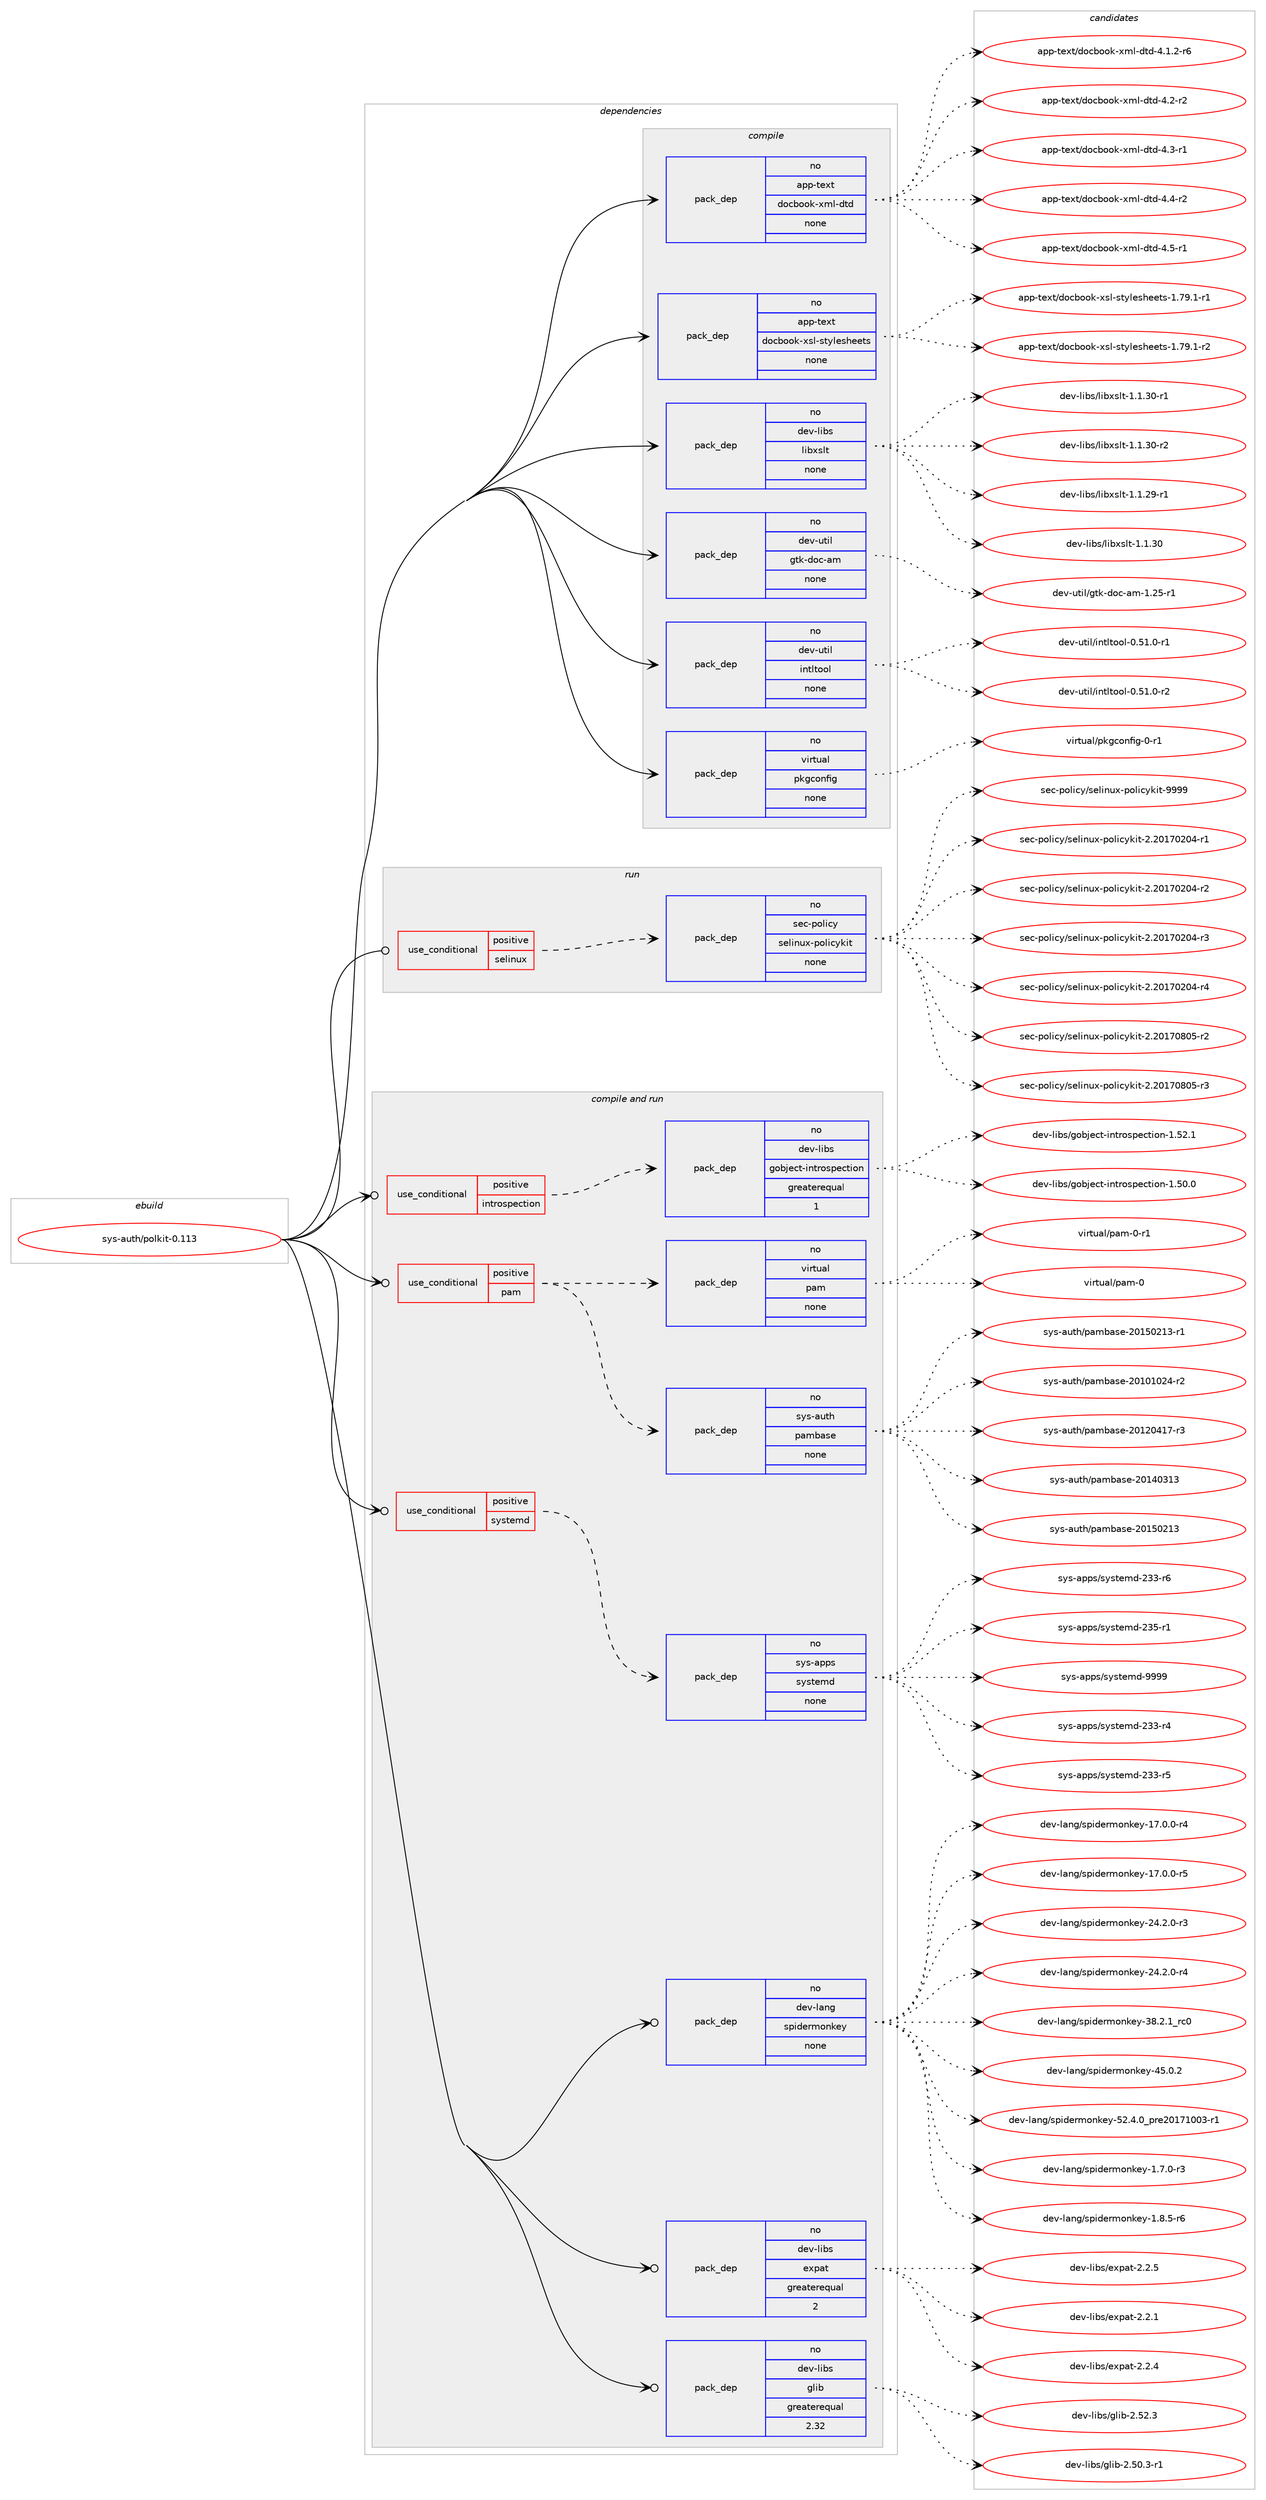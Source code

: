 digraph prolog {

# *************
# Graph options
# *************

newrank=true;
concentrate=true;
compound=true;
graph [rankdir=LR,fontname=Helvetica,fontsize=10,ranksep=1.5];#, ranksep=2.5, nodesep=0.2];
edge  [arrowhead=vee];
node  [fontname=Helvetica,fontsize=10];

# **********
# The ebuild
# **********

subgraph cluster_leftcol {
color=gray;
rank=same;
label=<<i>ebuild</i>>;
id [label="sys-auth/polkit-0.113", color=red, width=4, href="../sys-auth/polkit-0.113.svg"];
}

# ****************
# The dependencies
# ****************

subgraph cluster_midcol {
color=gray;
label=<<i>dependencies</i>>;
subgraph cluster_compile {
fillcolor="#eeeeee";
style=filled;
label=<<i>compile</i>>;
subgraph pack352758 {
dependency475593 [label=<<TABLE BORDER="0" CELLBORDER="1" CELLSPACING="0" CELLPADDING="4" WIDTH="220"><TR><TD ROWSPAN="6" CELLPADDING="30">pack_dep</TD></TR><TR><TD WIDTH="110">no</TD></TR><TR><TD>app-text</TD></TR><TR><TD>docbook-xml-dtd</TD></TR><TR><TD>none</TD></TR><TR><TD></TD></TR></TABLE>>, shape=none, color=blue];
}
id:e -> dependency475593:w [weight=20,style="solid",arrowhead="vee"];
subgraph pack352759 {
dependency475594 [label=<<TABLE BORDER="0" CELLBORDER="1" CELLSPACING="0" CELLPADDING="4" WIDTH="220"><TR><TD ROWSPAN="6" CELLPADDING="30">pack_dep</TD></TR><TR><TD WIDTH="110">no</TD></TR><TR><TD>app-text</TD></TR><TR><TD>docbook-xsl-stylesheets</TD></TR><TR><TD>none</TD></TR><TR><TD></TD></TR></TABLE>>, shape=none, color=blue];
}
id:e -> dependency475594:w [weight=20,style="solid",arrowhead="vee"];
subgraph pack352760 {
dependency475595 [label=<<TABLE BORDER="0" CELLBORDER="1" CELLSPACING="0" CELLPADDING="4" WIDTH="220"><TR><TD ROWSPAN="6" CELLPADDING="30">pack_dep</TD></TR><TR><TD WIDTH="110">no</TD></TR><TR><TD>dev-libs</TD></TR><TR><TD>libxslt</TD></TR><TR><TD>none</TD></TR><TR><TD></TD></TR></TABLE>>, shape=none, color=blue];
}
id:e -> dependency475595:w [weight=20,style="solid",arrowhead="vee"];
subgraph pack352761 {
dependency475596 [label=<<TABLE BORDER="0" CELLBORDER="1" CELLSPACING="0" CELLPADDING="4" WIDTH="220"><TR><TD ROWSPAN="6" CELLPADDING="30">pack_dep</TD></TR><TR><TD WIDTH="110">no</TD></TR><TR><TD>dev-util</TD></TR><TR><TD>gtk-doc-am</TD></TR><TR><TD>none</TD></TR><TR><TD></TD></TR></TABLE>>, shape=none, color=blue];
}
id:e -> dependency475596:w [weight=20,style="solid",arrowhead="vee"];
subgraph pack352762 {
dependency475597 [label=<<TABLE BORDER="0" CELLBORDER="1" CELLSPACING="0" CELLPADDING="4" WIDTH="220"><TR><TD ROWSPAN="6" CELLPADDING="30">pack_dep</TD></TR><TR><TD WIDTH="110">no</TD></TR><TR><TD>dev-util</TD></TR><TR><TD>intltool</TD></TR><TR><TD>none</TD></TR><TR><TD></TD></TR></TABLE>>, shape=none, color=blue];
}
id:e -> dependency475597:w [weight=20,style="solid",arrowhead="vee"];
subgraph pack352763 {
dependency475598 [label=<<TABLE BORDER="0" CELLBORDER="1" CELLSPACING="0" CELLPADDING="4" WIDTH="220"><TR><TD ROWSPAN="6" CELLPADDING="30">pack_dep</TD></TR><TR><TD WIDTH="110">no</TD></TR><TR><TD>virtual</TD></TR><TR><TD>pkgconfig</TD></TR><TR><TD>none</TD></TR><TR><TD></TD></TR></TABLE>>, shape=none, color=blue];
}
id:e -> dependency475598:w [weight=20,style="solid",arrowhead="vee"];
}
subgraph cluster_compileandrun {
fillcolor="#eeeeee";
style=filled;
label=<<i>compile and run</i>>;
subgraph cond114546 {
dependency475599 [label=<<TABLE BORDER="0" CELLBORDER="1" CELLSPACING="0" CELLPADDING="4"><TR><TD ROWSPAN="3" CELLPADDING="10">use_conditional</TD></TR><TR><TD>positive</TD></TR><TR><TD>introspection</TD></TR></TABLE>>, shape=none, color=red];
subgraph pack352764 {
dependency475600 [label=<<TABLE BORDER="0" CELLBORDER="1" CELLSPACING="0" CELLPADDING="4" WIDTH="220"><TR><TD ROWSPAN="6" CELLPADDING="30">pack_dep</TD></TR><TR><TD WIDTH="110">no</TD></TR><TR><TD>dev-libs</TD></TR><TR><TD>gobject-introspection</TD></TR><TR><TD>greaterequal</TD></TR><TR><TD>1</TD></TR></TABLE>>, shape=none, color=blue];
}
dependency475599:e -> dependency475600:w [weight=20,style="dashed",arrowhead="vee"];
}
id:e -> dependency475599:w [weight=20,style="solid",arrowhead="odotvee"];
subgraph cond114547 {
dependency475601 [label=<<TABLE BORDER="0" CELLBORDER="1" CELLSPACING="0" CELLPADDING="4"><TR><TD ROWSPAN="3" CELLPADDING="10">use_conditional</TD></TR><TR><TD>positive</TD></TR><TR><TD>pam</TD></TR></TABLE>>, shape=none, color=red];
subgraph pack352765 {
dependency475602 [label=<<TABLE BORDER="0" CELLBORDER="1" CELLSPACING="0" CELLPADDING="4" WIDTH="220"><TR><TD ROWSPAN="6" CELLPADDING="30">pack_dep</TD></TR><TR><TD WIDTH="110">no</TD></TR><TR><TD>sys-auth</TD></TR><TR><TD>pambase</TD></TR><TR><TD>none</TD></TR><TR><TD></TD></TR></TABLE>>, shape=none, color=blue];
}
dependency475601:e -> dependency475602:w [weight=20,style="dashed",arrowhead="vee"];
subgraph pack352766 {
dependency475603 [label=<<TABLE BORDER="0" CELLBORDER="1" CELLSPACING="0" CELLPADDING="4" WIDTH="220"><TR><TD ROWSPAN="6" CELLPADDING="30">pack_dep</TD></TR><TR><TD WIDTH="110">no</TD></TR><TR><TD>virtual</TD></TR><TR><TD>pam</TD></TR><TR><TD>none</TD></TR><TR><TD></TD></TR></TABLE>>, shape=none, color=blue];
}
dependency475601:e -> dependency475603:w [weight=20,style="dashed",arrowhead="vee"];
}
id:e -> dependency475601:w [weight=20,style="solid",arrowhead="odotvee"];
subgraph cond114548 {
dependency475604 [label=<<TABLE BORDER="0" CELLBORDER="1" CELLSPACING="0" CELLPADDING="4"><TR><TD ROWSPAN="3" CELLPADDING="10">use_conditional</TD></TR><TR><TD>positive</TD></TR><TR><TD>systemd</TD></TR></TABLE>>, shape=none, color=red];
subgraph pack352767 {
dependency475605 [label=<<TABLE BORDER="0" CELLBORDER="1" CELLSPACING="0" CELLPADDING="4" WIDTH="220"><TR><TD ROWSPAN="6" CELLPADDING="30">pack_dep</TD></TR><TR><TD WIDTH="110">no</TD></TR><TR><TD>sys-apps</TD></TR><TR><TD>systemd</TD></TR><TR><TD>none</TD></TR><TR><TD></TD></TR></TABLE>>, shape=none, color=blue];
}
dependency475604:e -> dependency475605:w [weight=20,style="dashed",arrowhead="vee"];
}
id:e -> dependency475604:w [weight=20,style="solid",arrowhead="odotvee"];
subgraph pack352768 {
dependency475606 [label=<<TABLE BORDER="0" CELLBORDER="1" CELLSPACING="0" CELLPADDING="4" WIDTH="220"><TR><TD ROWSPAN="6" CELLPADDING="30">pack_dep</TD></TR><TR><TD WIDTH="110">no</TD></TR><TR><TD>dev-lang</TD></TR><TR><TD>spidermonkey</TD></TR><TR><TD>none</TD></TR><TR><TD></TD></TR></TABLE>>, shape=none, color=blue];
}
id:e -> dependency475606:w [weight=20,style="solid",arrowhead="odotvee"];
subgraph pack352769 {
dependency475607 [label=<<TABLE BORDER="0" CELLBORDER="1" CELLSPACING="0" CELLPADDING="4" WIDTH="220"><TR><TD ROWSPAN="6" CELLPADDING="30">pack_dep</TD></TR><TR><TD WIDTH="110">no</TD></TR><TR><TD>dev-libs</TD></TR><TR><TD>expat</TD></TR><TR><TD>greaterequal</TD></TR><TR><TD>2</TD></TR></TABLE>>, shape=none, color=blue];
}
id:e -> dependency475607:w [weight=20,style="solid",arrowhead="odotvee"];
subgraph pack352770 {
dependency475608 [label=<<TABLE BORDER="0" CELLBORDER="1" CELLSPACING="0" CELLPADDING="4" WIDTH="220"><TR><TD ROWSPAN="6" CELLPADDING="30">pack_dep</TD></TR><TR><TD WIDTH="110">no</TD></TR><TR><TD>dev-libs</TD></TR><TR><TD>glib</TD></TR><TR><TD>greaterequal</TD></TR><TR><TD>2.32</TD></TR></TABLE>>, shape=none, color=blue];
}
id:e -> dependency475608:w [weight=20,style="solid",arrowhead="odotvee"];
}
subgraph cluster_run {
fillcolor="#eeeeee";
style=filled;
label=<<i>run</i>>;
subgraph cond114549 {
dependency475609 [label=<<TABLE BORDER="0" CELLBORDER="1" CELLSPACING="0" CELLPADDING="4"><TR><TD ROWSPAN="3" CELLPADDING="10">use_conditional</TD></TR><TR><TD>positive</TD></TR><TR><TD>selinux</TD></TR></TABLE>>, shape=none, color=red];
subgraph pack352771 {
dependency475610 [label=<<TABLE BORDER="0" CELLBORDER="1" CELLSPACING="0" CELLPADDING="4" WIDTH="220"><TR><TD ROWSPAN="6" CELLPADDING="30">pack_dep</TD></TR><TR><TD WIDTH="110">no</TD></TR><TR><TD>sec-policy</TD></TR><TR><TD>selinux-policykit</TD></TR><TR><TD>none</TD></TR><TR><TD></TD></TR></TABLE>>, shape=none, color=blue];
}
dependency475609:e -> dependency475610:w [weight=20,style="dashed",arrowhead="vee"];
}
id:e -> dependency475609:w [weight=20,style="solid",arrowhead="odot"];
}
}

# **************
# The candidates
# **************

subgraph cluster_choices {
rank=same;
color=gray;
label=<<i>candidates</i>>;

subgraph choice352758 {
color=black;
nodesep=1;
choice971121124511610112011647100111999811111110745120109108451001161004552464946504511454 [label="app-text/docbook-xml-dtd-4.1.2-r6", color=red, width=4,href="../app-text/docbook-xml-dtd-4.1.2-r6.svg"];
choice97112112451161011201164710011199981111111074512010910845100116100455246504511450 [label="app-text/docbook-xml-dtd-4.2-r2", color=red, width=4,href="../app-text/docbook-xml-dtd-4.2-r2.svg"];
choice97112112451161011201164710011199981111111074512010910845100116100455246514511449 [label="app-text/docbook-xml-dtd-4.3-r1", color=red, width=4,href="../app-text/docbook-xml-dtd-4.3-r1.svg"];
choice97112112451161011201164710011199981111111074512010910845100116100455246524511450 [label="app-text/docbook-xml-dtd-4.4-r2", color=red, width=4,href="../app-text/docbook-xml-dtd-4.4-r2.svg"];
choice97112112451161011201164710011199981111111074512010910845100116100455246534511449 [label="app-text/docbook-xml-dtd-4.5-r1", color=red, width=4,href="../app-text/docbook-xml-dtd-4.5-r1.svg"];
dependency475593:e -> choice971121124511610112011647100111999811111110745120109108451001161004552464946504511454:w [style=dotted,weight="100"];
dependency475593:e -> choice97112112451161011201164710011199981111111074512010910845100116100455246504511450:w [style=dotted,weight="100"];
dependency475593:e -> choice97112112451161011201164710011199981111111074512010910845100116100455246514511449:w [style=dotted,weight="100"];
dependency475593:e -> choice97112112451161011201164710011199981111111074512010910845100116100455246524511450:w [style=dotted,weight="100"];
dependency475593:e -> choice97112112451161011201164710011199981111111074512010910845100116100455246534511449:w [style=dotted,weight="100"];
}
subgraph choice352759 {
color=black;
nodesep=1;
choice97112112451161011201164710011199981111111074512011510845115116121108101115104101101116115454946555746494511449 [label="app-text/docbook-xsl-stylesheets-1.79.1-r1", color=red, width=4,href="../app-text/docbook-xsl-stylesheets-1.79.1-r1.svg"];
choice97112112451161011201164710011199981111111074512011510845115116121108101115104101101116115454946555746494511450 [label="app-text/docbook-xsl-stylesheets-1.79.1-r2", color=red, width=4,href="../app-text/docbook-xsl-stylesheets-1.79.1-r2.svg"];
dependency475594:e -> choice97112112451161011201164710011199981111111074512011510845115116121108101115104101101116115454946555746494511449:w [style=dotted,weight="100"];
dependency475594:e -> choice97112112451161011201164710011199981111111074512011510845115116121108101115104101101116115454946555746494511450:w [style=dotted,weight="100"];
}
subgraph choice352760 {
color=black;
nodesep=1;
choice10010111845108105981154710810598120115108116454946494650574511449 [label="dev-libs/libxslt-1.1.29-r1", color=red, width=4,href="../dev-libs/libxslt-1.1.29-r1.svg"];
choice1001011184510810598115471081059812011510811645494649465148 [label="dev-libs/libxslt-1.1.30", color=red, width=4,href="../dev-libs/libxslt-1.1.30.svg"];
choice10010111845108105981154710810598120115108116454946494651484511449 [label="dev-libs/libxslt-1.1.30-r1", color=red, width=4,href="../dev-libs/libxslt-1.1.30-r1.svg"];
choice10010111845108105981154710810598120115108116454946494651484511450 [label="dev-libs/libxslt-1.1.30-r2", color=red, width=4,href="../dev-libs/libxslt-1.1.30-r2.svg"];
dependency475595:e -> choice10010111845108105981154710810598120115108116454946494650574511449:w [style=dotted,weight="100"];
dependency475595:e -> choice1001011184510810598115471081059812011510811645494649465148:w [style=dotted,weight="100"];
dependency475595:e -> choice10010111845108105981154710810598120115108116454946494651484511449:w [style=dotted,weight="100"];
dependency475595:e -> choice10010111845108105981154710810598120115108116454946494651484511450:w [style=dotted,weight="100"];
}
subgraph choice352761 {
color=black;
nodesep=1;
choice10010111845117116105108471031161074510011199459710945494650534511449 [label="dev-util/gtk-doc-am-1.25-r1", color=red, width=4,href="../dev-util/gtk-doc-am-1.25-r1.svg"];
dependency475596:e -> choice10010111845117116105108471031161074510011199459710945494650534511449:w [style=dotted,weight="100"];
}
subgraph choice352762 {
color=black;
nodesep=1;
choice1001011184511711610510847105110116108116111111108454846534946484511449 [label="dev-util/intltool-0.51.0-r1", color=red, width=4,href="../dev-util/intltool-0.51.0-r1.svg"];
choice1001011184511711610510847105110116108116111111108454846534946484511450 [label="dev-util/intltool-0.51.0-r2", color=red, width=4,href="../dev-util/intltool-0.51.0-r2.svg"];
dependency475597:e -> choice1001011184511711610510847105110116108116111111108454846534946484511449:w [style=dotted,weight="100"];
dependency475597:e -> choice1001011184511711610510847105110116108116111111108454846534946484511450:w [style=dotted,weight="100"];
}
subgraph choice352763 {
color=black;
nodesep=1;
choice11810511411611797108471121071039911111010210510345484511449 [label="virtual/pkgconfig-0-r1", color=red, width=4,href="../virtual/pkgconfig-0-r1.svg"];
dependency475598:e -> choice11810511411611797108471121071039911111010210510345484511449:w [style=dotted,weight="100"];
}
subgraph choice352764 {
color=black;
nodesep=1;
choice1001011184510810598115471031119810610199116451051101161141111151121019911610511111045494653484648 [label="dev-libs/gobject-introspection-1.50.0", color=red, width=4,href="../dev-libs/gobject-introspection-1.50.0.svg"];
choice1001011184510810598115471031119810610199116451051101161141111151121019911610511111045494653504649 [label="dev-libs/gobject-introspection-1.52.1", color=red, width=4,href="../dev-libs/gobject-introspection-1.52.1.svg"];
dependency475600:e -> choice1001011184510810598115471031119810610199116451051101161141111151121019911610511111045494653484648:w [style=dotted,weight="100"];
dependency475600:e -> choice1001011184510810598115471031119810610199116451051101161141111151121019911610511111045494653504649:w [style=dotted,weight="100"];
}
subgraph choice352765 {
color=black;
nodesep=1;
choice1151211154597117116104471129710998971151014550484948494850524511450 [label="sys-auth/pambase-20101024-r2", color=red, width=4,href="../sys-auth/pambase-20101024-r2.svg"];
choice1151211154597117116104471129710998971151014550484950485249554511451 [label="sys-auth/pambase-20120417-r3", color=red, width=4,href="../sys-auth/pambase-20120417-r3.svg"];
choice115121115459711711610447112971099897115101455048495248514951 [label="sys-auth/pambase-20140313", color=red, width=4,href="../sys-auth/pambase-20140313.svg"];
choice115121115459711711610447112971099897115101455048495348504951 [label="sys-auth/pambase-20150213", color=red, width=4,href="../sys-auth/pambase-20150213.svg"];
choice1151211154597117116104471129710998971151014550484953485049514511449 [label="sys-auth/pambase-20150213-r1", color=red, width=4,href="../sys-auth/pambase-20150213-r1.svg"];
dependency475602:e -> choice1151211154597117116104471129710998971151014550484948494850524511450:w [style=dotted,weight="100"];
dependency475602:e -> choice1151211154597117116104471129710998971151014550484950485249554511451:w [style=dotted,weight="100"];
dependency475602:e -> choice115121115459711711610447112971099897115101455048495248514951:w [style=dotted,weight="100"];
dependency475602:e -> choice115121115459711711610447112971099897115101455048495348504951:w [style=dotted,weight="100"];
dependency475602:e -> choice1151211154597117116104471129710998971151014550484953485049514511449:w [style=dotted,weight="100"];
}
subgraph choice352766 {
color=black;
nodesep=1;
choice1181051141161179710847112971094548 [label="virtual/pam-0", color=red, width=4,href="../virtual/pam-0.svg"];
choice11810511411611797108471129710945484511449 [label="virtual/pam-0-r1", color=red, width=4,href="../virtual/pam-0-r1.svg"];
dependency475603:e -> choice1181051141161179710847112971094548:w [style=dotted,weight="100"];
dependency475603:e -> choice11810511411611797108471129710945484511449:w [style=dotted,weight="100"];
}
subgraph choice352767 {
color=black;
nodesep=1;
choice115121115459711211211547115121115116101109100455051514511452 [label="sys-apps/systemd-233-r4", color=red, width=4,href="../sys-apps/systemd-233-r4.svg"];
choice115121115459711211211547115121115116101109100455051514511453 [label="sys-apps/systemd-233-r5", color=red, width=4,href="../sys-apps/systemd-233-r5.svg"];
choice115121115459711211211547115121115116101109100455051514511454 [label="sys-apps/systemd-233-r6", color=red, width=4,href="../sys-apps/systemd-233-r6.svg"];
choice115121115459711211211547115121115116101109100455051534511449 [label="sys-apps/systemd-235-r1", color=red, width=4,href="../sys-apps/systemd-235-r1.svg"];
choice1151211154597112112115471151211151161011091004557575757 [label="sys-apps/systemd-9999", color=red, width=4,href="../sys-apps/systemd-9999.svg"];
dependency475605:e -> choice115121115459711211211547115121115116101109100455051514511452:w [style=dotted,weight="100"];
dependency475605:e -> choice115121115459711211211547115121115116101109100455051514511453:w [style=dotted,weight="100"];
dependency475605:e -> choice115121115459711211211547115121115116101109100455051514511454:w [style=dotted,weight="100"];
dependency475605:e -> choice115121115459711211211547115121115116101109100455051534511449:w [style=dotted,weight="100"];
dependency475605:e -> choice1151211154597112112115471151211151161011091004557575757:w [style=dotted,weight="100"];
}
subgraph choice352768 {
color=black;
nodesep=1;
choice1001011184510897110103471151121051001011141091111101071011214549465546484511451 [label="dev-lang/spidermonkey-1.7.0-r3", color=red, width=4,href="../dev-lang/spidermonkey-1.7.0-r3.svg"];
choice1001011184510897110103471151121051001011141091111101071011214549465646534511454 [label="dev-lang/spidermonkey-1.8.5-r6", color=red, width=4,href="../dev-lang/spidermonkey-1.8.5-r6.svg"];
choice100101118451089711010347115112105100101114109111110107101121454955464846484511452 [label="dev-lang/spidermonkey-17.0.0-r4", color=red, width=4,href="../dev-lang/spidermonkey-17.0.0-r4.svg"];
choice100101118451089711010347115112105100101114109111110107101121454955464846484511453 [label="dev-lang/spidermonkey-17.0.0-r5", color=red, width=4,href="../dev-lang/spidermonkey-17.0.0-r5.svg"];
choice100101118451089711010347115112105100101114109111110107101121455052465046484511451 [label="dev-lang/spidermonkey-24.2.0-r3", color=red, width=4,href="../dev-lang/spidermonkey-24.2.0-r3.svg"];
choice100101118451089711010347115112105100101114109111110107101121455052465046484511452 [label="dev-lang/spidermonkey-24.2.0-r4", color=red, width=4,href="../dev-lang/spidermonkey-24.2.0-r4.svg"];
choice10010111845108971101034711511210510010111410911111010710112145515646504649951149948 [label="dev-lang/spidermonkey-38.2.1_rc0", color=red, width=4,href="../dev-lang/spidermonkey-38.2.1_rc0.svg"];
choice10010111845108971101034711511210510010111410911111010710112145525346484650 [label="dev-lang/spidermonkey-45.0.2", color=red, width=4,href="../dev-lang/spidermonkey-45.0.2.svg"];
choice100101118451089711010347115112105100101114109111110107101121455350465246489511211410150484955494848514511449 [label="dev-lang/spidermonkey-52.4.0_pre20171003-r1", color=red, width=4,href="../dev-lang/spidermonkey-52.4.0_pre20171003-r1.svg"];
dependency475606:e -> choice1001011184510897110103471151121051001011141091111101071011214549465546484511451:w [style=dotted,weight="100"];
dependency475606:e -> choice1001011184510897110103471151121051001011141091111101071011214549465646534511454:w [style=dotted,weight="100"];
dependency475606:e -> choice100101118451089711010347115112105100101114109111110107101121454955464846484511452:w [style=dotted,weight="100"];
dependency475606:e -> choice100101118451089711010347115112105100101114109111110107101121454955464846484511453:w [style=dotted,weight="100"];
dependency475606:e -> choice100101118451089711010347115112105100101114109111110107101121455052465046484511451:w [style=dotted,weight="100"];
dependency475606:e -> choice100101118451089711010347115112105100101114109111110107101121455052465046484511452:w [style=dotted,weight="100"];
dependency475606:e -> choice10010111845108971101034711511210510010111410911111010710112145515646504649951149948:w [style=dotted,weight="100"];
dependency475606:e -> choice10010111845108971101034711511210510010111410911111010710112145525346484650:w [style=dotted,weight="100"];
dependency475606:e -> choice100101118451089711010347115112105100101114109111110107101121455350465246489511211410150484955494848514511449:w [style=dotted,weight="100"];
}
subgraph choice352769 {
color=black;
nodesep=1;
choice10010111845108105981154710112011297116455046504649 [label="dev-libs/expat-2.2.1", color=red, width=4,href="../dev-libs/expat-2.2.1.svg"];
choice10010111845108105981154710112011297116455046504652 [label="dev-libs/expat-2.2.4", color=red, width=4,href="../dev-libs/expat-2.2.4.svg"];
choice10010111845108105981154710112011297116455046504653 [label="dev-libs/expat-2.2.5", color=red, width=4,href="../dev-libs/expat-2.2.5.svg"];
dependency475607:e -> choice10010111845108105981154710112011297116455046504649:w [style=dotted,weight="100"];
dependency475607:e -> choice10010111845108105981154710112011297116455046504652:w [style=dotted,weight="100"];
dependency475607:e -> choice10010111845108105981154710112011297116455046504653:w [style=dotted,weight="100"];
}
subgraph choice352770 {
color=black;
nodesep=1;
choice10010111845108105981154710310810598455046534846514511449 [label="dev-libs/glib-2.50.3-r1", color=red, width=4,href="../dev-libs/glib-2.50.3-r1.svg"];
choice1001011184510810598115471031081059845504653504651 [label="dev-libs/glib-2.52.3", color=red, width=4,href="../dev-libs/glib-2.52.3.svg"];
dependency475608:e -> choice10010111845108105981154710310810598455046534846514511449:w [style=dotted,weight="100"];
dependency475608:e -> choice1001011184510810598115471031081059845504653504651:w [style=dotted,weight="100"];
}
subgraph choice352771 {
color=black;
nodesep=1;
choice11510199451121111081059912147115101108105110117120451121111081059912110710511645504650484955485048524511449 [label="sec-policy/selinux-policykit-2.20170204-r1", color=red, width=4,href="../sec-policy/selinux-policykit-2.20170204-r1.svg"];
choice11510199451121111081059912147115101108105110117120451121111081059912110710511645504650484955485048524511450 [label="sec-policy/selinux-policykit-2.20170204-r2", color=red, width=4,href="../sec-policy/selinux-policykit-2.20170204-r2.svg"];
choice11510199451121111081059912147115101108105110117120451121111081059912110710511645504650484955485048524511451 [label="sec-policy/selinux-policykit-2.20170204-r3", color=red, width=4,href="../sec-policy/selinux-policykit-2.20170204-r3.svg"];
choice11510199451121111081059912147115101108105110117120451121111081059912110710511645504650484955485048524511452 [label="sec-policy/selinux-policykit-2.20170204-r4", color=red, width=4,href="../sec-policy/selinux-policykit-2.20170204-r4.svg"];
choice11510199451121111081059912147115101108105110117120451121111081059912110710511645504650484955485648534511450 [label="sec-policy/selinux-policykit-2.20170805-r2", color=red, width=4,href="../sec-policy/selinux-policykit-2.20170805-r2.svg"];
choice11510199451121111081059912147115101108105110117120451121111081059912110710511645504650484955485648534511451 [label="sec-policy/selinux-policykit-2.20170805-r3", color=red, width=4,href="../sec-policy/selinux-policykit-2.20170805-r3.svg"];
choice1151019945112111108105991214711510110810511011712045112111108105991211071051164557575757 [label="sec-policy/selinux-policykit-9999", color=red, width=4,href="../sec-policy/selinux-policykit-9999.svg"];
dependency475610:e -> choice11510199451121111081059912147115101108105110117120451121111081059912110710511645504650484955485048524511449:w [style=dotted,weight="100"];
dependency475610:e -> choice11510199451121111081059912147115101108105110117120451121111081059912110710511645504650484955485048524511450:w [style=dotted,weight="100"];
dependency475610:e -> choice11510199451121111081059912147115101108105110117120451121111081059912110710511645504650484955485048524511451:w [style=dotted,weight="100"];
dependency475610:e -> choice11510199451121111081059912147115101108105110117120451121111081059912110710511645504650484955485048524511452:w [style=dotted,weight="100"];
dependency475610:e -> choice11510199451121111081059912147115101108105110117120451121111081059912110710511645504650484955485648534511450:w [style=dotted,weight="100"];
dependency475610:e -> choice11510199451121111081059912147115101108105110117120451121111081059912110710511645504650484955485648534511451:w [style=dotted,weight="100"];
dependency475610:e -> choice1151019945112111108105991214711510110810511011712045112111108105991211071051164557575757:w [style=dotted,weight="100"];
}
}

}
